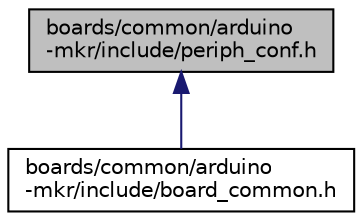 digraph "boards/common/arduino-mkr/include/periph_conf.h"
{
 // LATEX_PDF_SIZE
  edge [fontname="Helvetica",fontsize="10",labelfontname="Helvetica",labelfontsize="10"];
  node [fontname="Helvetica",fontsize="10",shape=record];
  Node1 [label="boards/common/arduino\l-mkr/include/periph_conf.h",height=0.2,width=0.4,color="black", fillcolor="grey75", style="filled", fontcolor="black",tooltip="Configuration of CPU peripherals for Arduino MKR boards."];
  Node1 -> Node2 [dir="back",color="midnightblue",fontsize="10",style="solid",fontname="Helvetica"];
  Node2 [label="boards/common/arduino\l-mkr/include/board_common.h",height=0.2,width=0.4,color="black", fillcolor="white", style="filled",URL="$arduino-mkr_2include_2board__common_8h.html",tooltip="Board specific definitions for the Arduino MKR board."];
}
